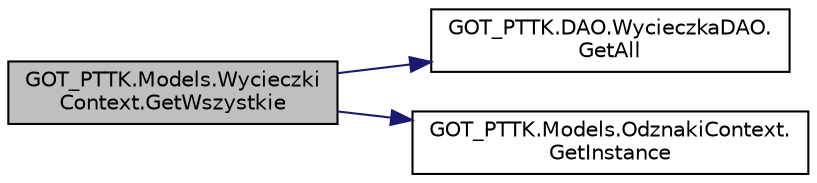 digraph "GOT_PTTK.Models.WycieczkiContext.GetWszystkie"
{
 // INTERACTIVE_SVG=YES
  edge [fontname="Helvetica",fontsize="10",labelfontname="Helvetica",labelfontsize="10"];
  node [fontname="Helvetica",fontsize="10",shape=record];
  rankdir="LR";
  Node26 [label="GOT_PTTK.Models.Wycieczki\lContext.GetWszystkie",height=0.2,width=0.4,color="black", fillcolor="grey75", style="filled", fontcolor="black"];
  Node26 -> Node27 [color="midnightblue",fontsize="10",style="solid",fontname="Helvetica"];
  Node27 [label="GOT_PTTK.DAO.WycieczkaDAO.\lGetAll",height=0.2,width=0.4,color="black", fillcolor="white", style="filled",URL="$class_g_o_t___p_t_t_k_1_1_d_a_o_1_1_wycieczka_d_a_o.html#a65f7185166c19d950e94436d0640193a"];
  Node26 -> Node28 [color="midnightblue",fontsize="10",style="solid",fontname="Helvetica"];
  Node28 [label="GOT_PTTK.Models.OdznakiContext.\lGetInstance",height=0.2,width=0.4,color="black", fillcolor="white", style="filled",URL="$class_g_o_t___p_t_t_k_1_1_models_1_1_odznaki_context.html#ab3431ede520f3827bf66732a5f411a38",tooltip="Zwraca instancję singletonu OdznakiContext. "];
}
